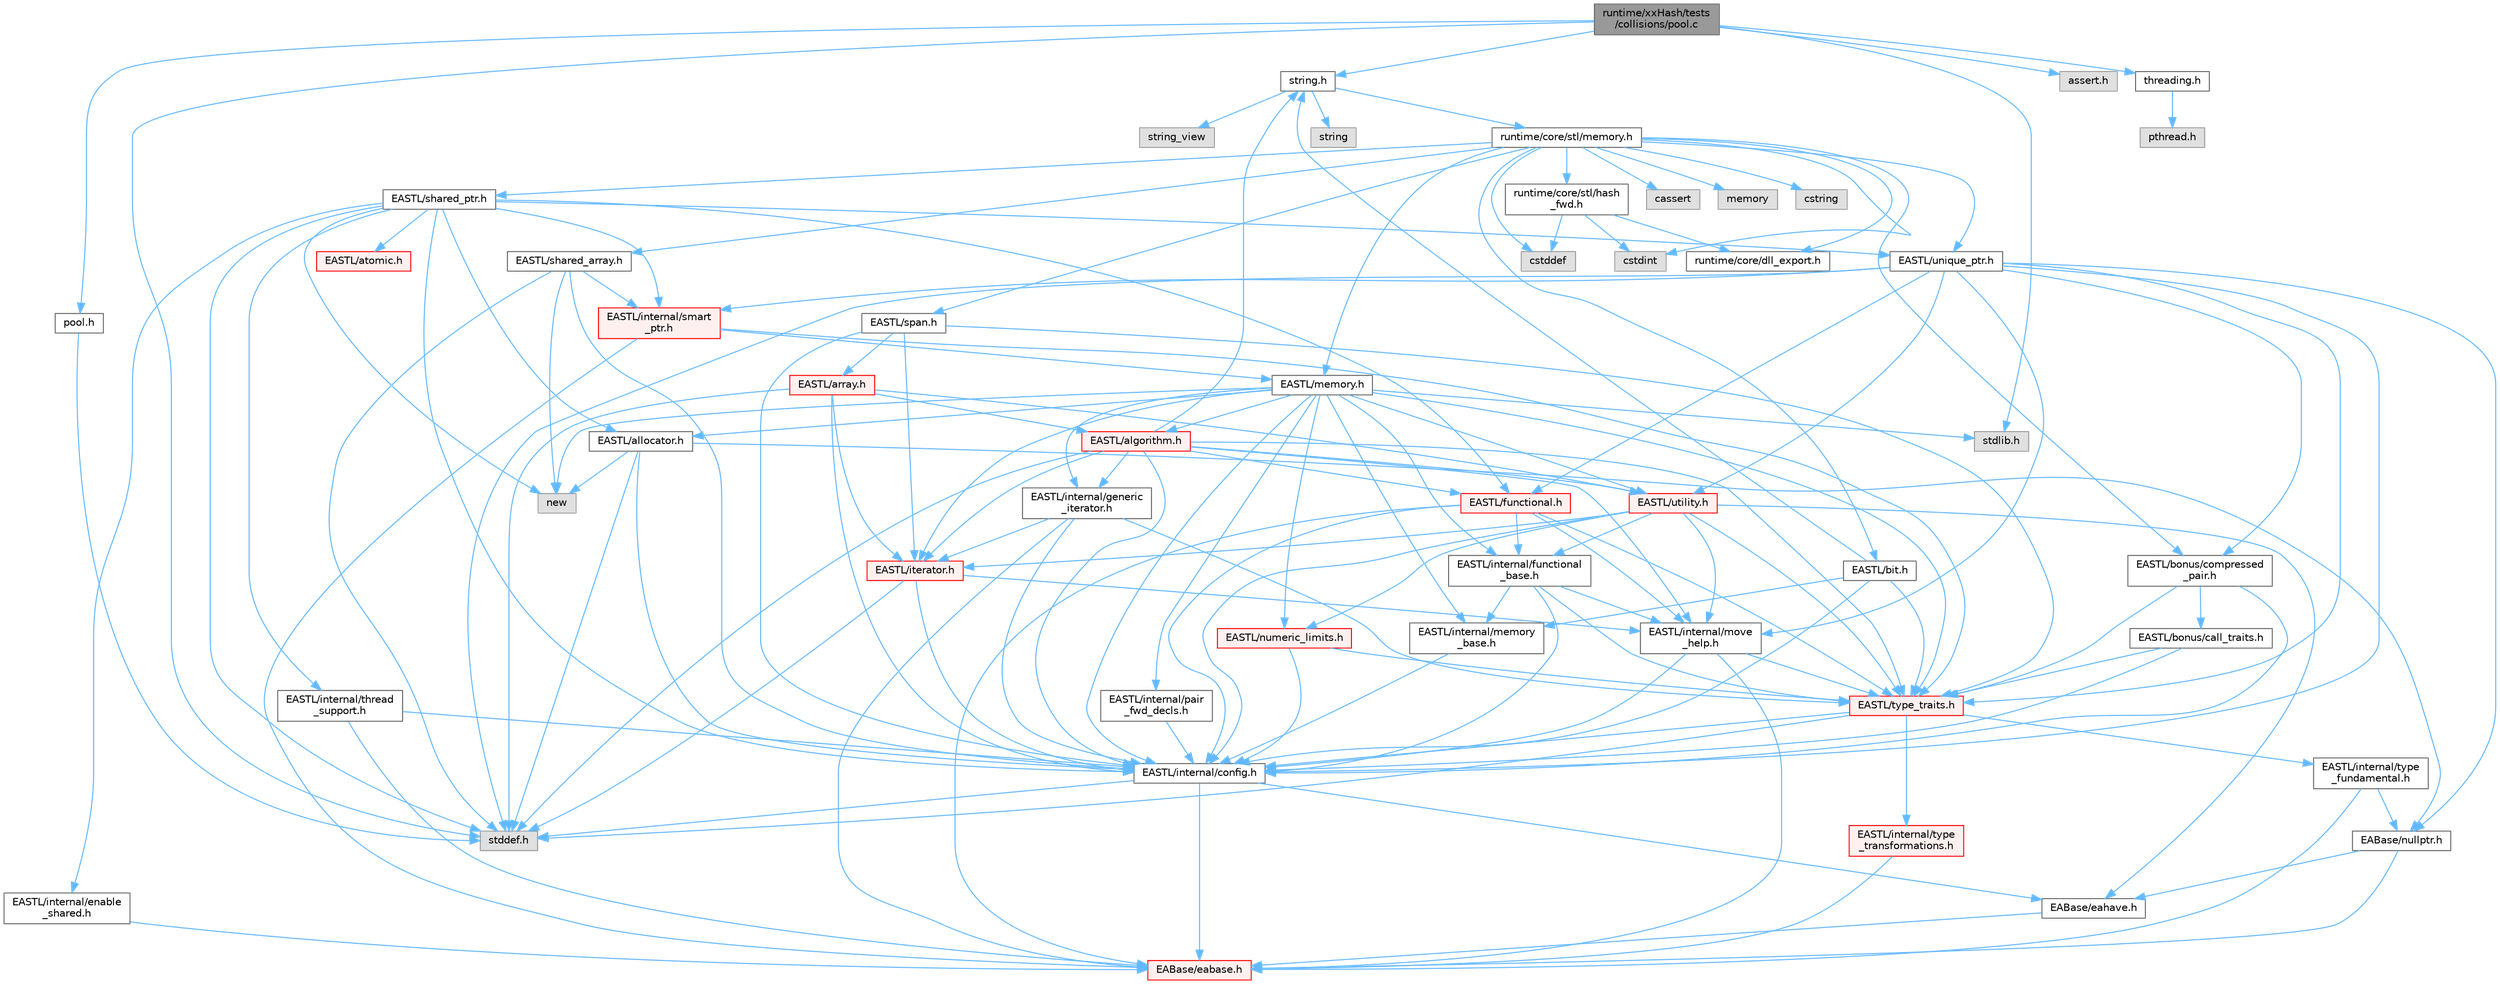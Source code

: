 digraph "runtime/xxHash/tests/collisions/pool.c"
{
 // LATEX_PDF_SIZE
  bgcolor="transparent";
  edge [fontname=Helvetica,fontsize=10,labelfontname=Helvetica,labelfontsize=10];
  node [fontname=Helvetica,fontsize=10,shape=box,height=0.2,width=0.4];
  Node1 [id="Node000001",label="runtime/xxHash/tests\l/collisions/pool.c",height=0.2,width=0.4,color="gray40", fillcolor="grey60", style="filled", fontcolor="black",tooltip=" "];
  Node1 -> Node2 [id="edge1_Node000001_Node000002",color="steelblue1",style="solid",tooltip=" "];
  Node2 [id="Node000002",label="stddef.h",height=0.2,width=0.4,color="grey60", fillcolor="#E0E0E0", style="filled",tooltip=" "];
  Node1 -> Node3 [id="edge2_Node000001_Node000003",color="steelblue1",style="solid",tooltip=" "];
  Node3 [id="Node000003",label="stdlib.h",height=0.2,width=0.4,color="grey60", fillcolor="#E0E0E0", style="filled",tooltip=" "];
  Node1 -> Node4 [id="edge3_Node000001_Node000004",color="steelblue1",style="solid",tooltip=" "];
  Node4 [id="Node000004",label="string.h",height=0.2,width=0.4,color="grey40", fillcolor="white", style="filled",URL="$string_8h.html",tooltip=" "];
  Node4 -> Node5 [id="edge4_Node000004_Node000005",color="steelblue1",style="solid",tooltip=" "];
  Node5 [id="Node000005",label="string",height=0.2,width=0.4,color="grey60", fillcolor="#E0E0E0", style="filled",tooltip=" "];
  Node4 -> Node6 [id="edge5_Node000004_Node000006",color="steelblue1",style="solid",tooltip=" "];
  Node6 [id="Node000006",label="string_view",height=0.2,width=0.4,color="grey60", fillcolor="#E0E0E0", style="filled",tooltip=" "];
  Node4 -> Node7 [id="edge6_Node000004_Node000007",color="steelblue1",style="solid",tooltip=" "];
  Node7 [id="Node000007",label="runtime/core/stl/memory.h",height=0.2,width=0.4,color="grey40", fillcolor="white", style="filled",URL="$core_2stl_2memory_8h.html",tooltip=" "];
  Node7 -> Node8 [id="edge7_Node000007_Node000008",color="steelblue1",style="solid",tooltip=" "];
  Node8 [id="Node000008",label="cstddef",height=0.2,width=0.4,color="grey60", fillcolor="#E0E0E0", style="filled",tooltip=" "];
  Node7 -> Node9 [id="edge8_Node000007_Node000009",color="steelblue1",style="solid",tooltip=" "];
  Node9 [id="Node000009",label="cstdint",height=0.2,width=0.4,color="grey60", fillcolor="#E0E0E0", style="filled",tooltip=" "];
  Node7 -> Node10 [id="edge9_Node000007_Node000010",color="steelblue1",style="solid",tooltip=" "];
  Node10 [id="Node000010",label="cassert",height=0.2,width=0.4,color="grey60", fillcolor="#E0E0E0", style="filled",tooltip=" "];
  Node7 -> Node11 [id="edge10_Node000007_Node000011",color="steelblue1",style="solid",tooltip=" "];
  Node11 [id="Node000011",label="memory",height=0.2,width=0.4,color="grey60", fillcolor="#E0E0E0", style="filled",tooltip=" "];
  Node7 -> Node12 [id="edge11_Node000007_Node000012",color="steelblue1",style="solid",tooltip=" "];
  Node12 [id="Node000012",label="cstring",height=0.2,width=0.4,color="grey60", fillcolor="#E0E0E0", style="filled",tooltip=" "];
  Node7 -> Node13 [id="edge12_Node000007_Node000013",color="steelblue1",style="solid",tooltip=" "];
  Node13 [id="Node000013",label="EASTL/bit.h",height=0.2,width=0.4,color="grey40", fillcolor="white", style="filled",URL="$bit_8h.html",tooltip=" "];
  Node13 -> Node14 [id="edge13_Node000013_Node000014",color="steelblue1",style="solid",tooltip=" "];
  Node14 [id="Node000014",label="EASTL/internal/config.h",height=0.2,width=0.4,color="grey40", fillcolor="white", style="filled",URL="$config_8h.html",tooltip=" "];
  Node14 -> Node15 [id="edge14_Node000014_Node000015",color="steelblue1",style="solid",tooltip=" "];
  Node15 [id="Node000015",label="EABase/eabase.h",height=0.2,width=0.4,color="red", fillcolor="#FFF0F0", style="filled",URL="$eabase_8h.html",tooltip=" "];
  Node14 -> Node21 [id="edge15_Node000014_Node000021",color="steelblue1",style="solid",tooltip=" "];
  Node21 [id="Node000021",label="EABase/eahave.h",height=0.2,width=0.4,color="grey40", fillcolor="white", style="filled",URL="$eahave_8h.html",tooltip=" "];
  Node21 -> Node15 [id="edge16_Node000021_Node000015",color="steelblue1",style="solid",tooltip=" "];
  Node14 -> Node2 [id="edge17_Node000014_Node000002",color="steelblue1",style="solid",tooltip=" "];
  Node13 -> Node22 [id="edge18_Node000013_Node000022",color="steelblue1",style="solid",tooltip=" "];
  Node22 [id="Node000022",label="EASTL/internal/memory\l_base.h",height=0.2,width=0.4,color="grey40", fillcolor="white", style="filled",URL="$memory__base_8h.html",tooltip=" "];
  Node22 -> Node14 [id="edge19_Node000022_Node000014",color="steelblue1",style="solid",tooltip=" "];
  Node13 -> Node23 [id="edge20_Node000013_Node000023",color="steelblue1",style="solid",tooltip=" "];
  Node23 [id="Node000023",label="EASTL/type_traits.h",height=0.2,width=0.4,color="red", fillcolor="#FFF0F0", style="filled",URL="$_e_a_s_t_l_2include_2_e_a_s_t_l_2type__traits_8h.html",tooltip=" "];
  Node23 -> Node14 [id="edge21_Node000023_Node000014",color="steelblue1",style="solid",tooltip=" "];
  Node23 -> Node2 [id="edge22_Node000023_Node000002",color="steelblue1",style="solid",tooltip=" "];
  Node23 -> Node24 [id="edge23_Node000023_Node000024",color="steelblue1",style="solid",tooltip=" "];
  Node24 [id="Node000024",label="EASTL/internal/type\l_fundamental.h",height=0.2,width=0.4,color="grey40", fillcolor="white", style="filled",URL="$type__fundamental_8h.html",tooltip=" "];
  Node24 -> Node15 [id="edge24_Node000024_Node000015",color="steelblue1",style="solid",tooltip=" "];
  Node24 -> Node25 [id="edge25_Node000024_Node000025",color="steelblue1",style="solid",tooltip=" "];
  Node25 [id="Node000025",label="EABase/nullptr.h",height=0.2,width=0.4,color="grey40", fillcolor="white", style="filled",URL="$nullptr_8h.html",tooltip=" "];
  Node25 -> Node15 [id="edge26_Node000025_Node000015",color="steelblue1",style="solid",tooltip=" "];
  Node25 -> Node21 [id="edge27_Node000025_Node000021",color="steelblue1",style="solid",tooltip=" "];
  Node23 -> Node26 [id="edge28_Node000023_Node000026",color="steelblue1",style="solid",tooltip=" "];
  Node26 [id="Node000026",label="EASTL/internal/type\l_transformations.h",height=0.2,width=0.4,color="red", fillcolor="#FFF0F0", style="filled",URL="$type__transformations_8h.html",tooltip=" "];
  Node26 -> Node15 [id="edge29_Node000026_Node000015",color="steelblue1",style="solid",tooltip=" "];
  Node13 -> Node4 [id="edge30_Node000013_Node000004",color="steelblue1",style="solid",tooltip=" "];
  Node7 -> Node33 [id="edge31_Node000007_Node000033",color="steelblue1",style="solid",tooltip=" "];
  Node33 [id="Node000033",label="EASTL/memory.h",height=0.2,width=0.4,color="grey40", fillcolor="white", style="filled",URL="$_e_a_s_t_l_2include_2_e_a_s_t_l_2memory_8h.html",tooltip=" "];
  Node33 -> Node14 [id="edge32_Node000033_Node000014",color="steelblue1",style="solid",tooltip=" "];
  Node33 -> Node22 [id="edge33_Node000033_Node000022",color="steelblue1",style="solid",tooltip=" "];
  Node33 -> Node34 [id="edge34_Node000033_Node000034",color="steelblue1",style="solid",tooltip=" "];
  Node34 [id="Node000034",label="EASTL/internal/generic\l_iterator.h",height=0.2,width=0.4,color="grey40", fillcolor="white", style="filled",URL="$generic__iterator_8h.html",tooltip=" "];
  Node34 -> Node15 [id="edge35_Node000034_Node000015",color="steelblue1",style="solid",tooltip=" "];
  Node34 -> Node14 [id="edge36_Node000034_Node000014",color="steelblue1",style="solid",tooltip=" "];
  Node34 -> Node35 [id="edge37_Node000034_Node000035",color="steelblue1",style="solid",tooltip=" "];
  Node35 [id="Node000035",label="EASTL/iterator.h",height=0.2,width=0.4,color="red", fillcolor="#FFF0F0", style="filled",URL="$_e_a_s_t_l_2include_2_e_a_s_t_l_2iterator_8h.html",tooltip=" "];
  Node35 -> Node14 [id="edge38_Node000035_Node000014",color="steelblue1",style="solid",tooltip=" "];
  Node35 -> Node36 [id="edge39_Node000035_Node000036",color="steelblue1",style="solid",tooltip=" "];
  Node36 [id="Node000036",label="EASTL/internal/move\l_help.h",height=0.2,width=0.4,color="grey40", fillcolor="white", style="filled",URL="$move__help_8h.html",tooltip=" "];
  Node36 -> Node15 [id="edge40_Node000036_Node000015",color="steelblue1",style="solid",tooltip=" "];
  Node36 -> Node14 [id="edge41_Node000036_Node000014",color="steelblue1",style="solid",tooltip=" "];
  Node36 -> Node23 [id="edge42_Node000036_Node000023",color="steelblue1",style="solid",tooltip=" "];
  Node35 -> Node2 [id="edge43_Node000035_Node000002",color="steelblue1",style="solid",tooltip=" "];
  Node34 -> Node23 [id="edge44_Node000034_Node000023",color="steelblue1",style="solid",tooltip=" "];
  Node33 -> Node38 [id="edge45_Node000033_Node000038",color="steelblue1",style="solid",tooltip=" "];
  Node38 [id="Node000038",label="EASTL/internal/pair\l_fwd_decls.h",height=0.2,width=0.4,color="grey40", fillcolor="white", style="filled",URL="$pair__fwd__decls_8h.html",tooltip=" "];
  Node38 -> Node14 [id="edge46_Node000038_Node000014",color="steelblue1",style="solid",tooltip=" "];
  Node33 -> Node39 [id="edge47_Node000033_Node000039",color="steelblue1",style="solid",tooltip=" "];
  Node39 [id="Node000039",label="EASTL/internal/functional\l_base.h",height=0.2,width=0.4,color="grey40", fillcolor="white", style="filled",URL="$functional__base_8h.html",tooltip=" "];
  Node39 -> Node14 [id="edge48_Node000039_Node000014",color="steelblue1",style="solid",tooltip=" "];
  Node39 -> Node22 [id="edge49_Node000039_Node000022",color="steelblue1",style="solid",tooltip=" "];
  Node39 -> Node36 [id="edge50_Node000039_Node000036",color="steelblue1",style="solid",tooltip=" "];
  Node39 -> Node23 [id="edge51_Node000039_Node000023",color="steelblue1",style="solid",tooltip=" "];
  Node33 -> Node40 [id="edge52_Node000033_Node000040",color="steelblue1",style="solid",tooltip=" "];
  Node40 [id="Node000040",label="EASTL/algorithm.h",height=0.2,width=0.4,color="red", fillcolor="#FFF0F0", style="filled",URL="$_e_a_s_t_l_2include_2_e_a_s_t_l_2algorithm_8h.html",tooltip=" "];
  Node40 -> Node14 [id="edge53_Node000040_Node000014",color="steelblue1",style="solid",tooltip=" "];
  Node40 -> Node23 [id="edge54_Node000040_Node000023",color="steelblue1",style="solid",tooltip=" "];
  Node40 -> Node36 [id="edge55_Node000040_Node000036",color="steelblue1",style="solid",tooltip=" "];
  Node40 -> Node35 [id="edge56_Node000040_Node000035",color="steelblue1",style="solid",tooltip=" "];
  Node40 -> Node43 [id="edge57_Node000040_Node000043",color="steelblue1",style="solid",tooltip=" "];
  Node43 [id="Node000043",label="EASTL/functional.h",height=0.2,width=0.4,color="red", fillcolor="#FFF0F0", style="filled",URL="$_e_a_s_t_l_2include_2_e_a_s_t_l_2functional_8h.html",tooltip=" "];
  Node43 -> Node15 [id="edge58_Node000043_Node000015",color="steelblue1",style="solid",tooltip=" "];
  Node43 -> Node14 [id="edge59_Node000043_Node000014",color="steelblue1",style="solid",tooltip=" "];
  Node43 -> Node36 [id="edge60_Node000043_Node000036",color="steelblue1",style="solid",tooltip=" "];
  Node43 -> Node23 [id="edge61_Node000043_Node000023",color="steelblue1",style="solid",tooltip=" "];
  Node43 -> Node39 [id="edge62_Node000043_Node000039",color="steelblue1",style="solid",tooltip=" "];
  Node40 -> Node50 [id="edge63_Node000040_Node000050",color="steelblue1",style="solid",tooltip=" "];
  Node50 [id="Node000050",label="EASTL/utility.h",height=0.2,width=0.4,color="red", fillcolor="#FFF0F0", style="filled",URL="$_e_a_s_t_l_2include_2_e_a_s_t_l_2utility_8h.html",tooltip=" "];
  Node50 -> Node14 [id="edge64_Node000050_Node000014",color="steelblue1",style="solid",tooltip=" "];
  Node50 -> Node23 [id="edge65_Node000050_Node000023",color="steelblue1",style="solid",tooltip=" "];
  Node50 -> Node35 [id="edge66_Node000050_Node000035",color="steelblue1",style="solid",tooltip=" "];
  Node50 -> Node51 [id="edge67_Node000050_Node000051",color="steelblue1",style="solid",tooltip=" "];
  Node51 [id="Node000051",label="EASTL/numeric_limits.h",height=0.2,width=0.4,color="red", fillcolor="#FFF0F0", style="filled",URL="$numeric__limits_8h.html",tooltip=" "];
  Node51 -> Node14 [id="edge68_Node000051_Node000014",color="steelblue1",style="solid",tooltip=" "];
  Node51 -> Node23 [id="edge69_Node000051_Node000023",color="steelblue1",style="solid",tooltip=" "];
  Node50 -> Node39 [id="edge70_Node000050_Node000039",color="steelblue1",style="solid",tooltip=" "];
  Node50 -> Node36 [id="edge71_Node000050_Node000036",color="steelblue1",style="solid",tooltip=" "];
  Node50 -> Node21 [id="edge72_Node000050_Node000021",color="steelblue1",style="solid",tooltip=" "];
  Node40 -> Node34 [id="edge73_Node000040_Node000034",color="steelblue1",style="solid",tooltip=" "];
  Node40 -> Node2 [id="edge74_Node000040_Node000002",color="steelblue1",style="solid",tooltip=" "];
  Node40 -> Node4 [id="edge75_Node000040_Node000004",color="steelblue1",style="solid",tooltip=" "];
  Node33 -> Node23 [id="edge76_Node000033_Node000023",color="steelblue1",style="solid",tooltip=" "];
  Node33 -> Node47 [id="edge77_Node000033_Node000047",color="steelblue1",style="solid",tooltip=" "];
  Node47 [id="Node000047",label="EASTL/allocator.h",height=0.2,width=0.4,color="grey40", fillcolor="white", style="filled",URL="$allocator_8h.html",tooltip=" "];
  Node47 -> Node14 [id="edge78_Node000047_Node000014",color="steelblue1",style="solid",tooltip=" "];
  Node47 -> Node25 [id="edge79_Node000047_Node000025",color="steelblue1",style="solid",tooltip=" "];
  Node47 -> Node2 [id="edge80_Node000047_Node000002",color="steelblue1",style="solid",tooltip=" "];
  Node47 -> Node48 [id="edge81_Node000047_Node000048",color="steelblue1",style="solid",tooltip=" "];
  Node48 [id="Node000048",label="new",height=0.2,width=0.4,color="grey60", fillcolor="#E0E0E0", style="filled",tooltip=" "];
  Node33 -> Node35 [id="edge82_Node000033_Node000035",color="steelblue1",style="solid",tooltip=" "];
  Node33 -> Node50 [id="edge83_Node000033_Node000050",color="steelblue1",style="solid",tooltip=" "];
  Node33 -> Node51 [id="edge84_Node000033_Node000051",color="steelblue1",style="solid",tooltip=" "];
  Node33 -> Node3 [id="edge85_Node000033_Node000003",color="steelblue1",style="solid",tooltip=" "];
  Node33 -> Node48 [id="edge86_Node000033_Node000048",color="steelblue1",style="solid",tooltip=" "];
  Node7 -> Node60 [id="edge87_Node000007_Node000060",color="steelblue1",style="solid",tooltip=" "];
  Node60 [id="Node000060",label="EASTL/shared_array.h",height=0.2,width=0.4,color="grey40", fillcolor="white", style="filled",URL="$shared__array_8h.html",tooltip=" "];
  Node60 -> Node14 [id="edge88_Node000060_Node000014",color="steelblue1",style="solid",tooltip=" "];
  Node60 -> Node61 [id="edge89_Node000060_Node000061",color="steelblue1",style="solid",tooltip=" "];
  Node61 [id="Node000061",label="EASTL/internal/smart\l_ptr.h",height=0.2,width=0.4,color="red", fillcolor="#FFF0F0", style="filled",URL="$smart__ptr_8h.html",tooltip=" "];
  Node61 -> Node15 [id="edge90_Node000061_Node000015",color="steelblue1",style="solid",tooltip=" "];
  Node61 -> Node33 [id="edge91_Node000061_Node000033",color="steelblue1",style="solid",tooltip=" "];
  Node61 -> Node23 [id="edge92_Node000061_Node000023",color="steelblue1",style="solid",tooltip=" "];
  Node60 -> Node48 [id="edge93_Node000060_Node000048",color="steelblue1",style="solid",tooltip=" "];
  Node60 -> Node2 [id="edge94_Node000060_Node000002",color="steelblue1",style="solid",tooltip=" "];
  Node7 -> Node63 [id="edge95_Node000007_Node000063",color="steelblue1",style="solid",tooltip=" "];
  Node63 [id="Node000063",label="EASTL/unique_ptr.h",height=0.2,width=0.4,color="grey40", fillcolor="white", style="filled",URL="$unique__ptr_8h.html",tooltip=" "];
  Node63 -> Node25 [id="edge96_Node000063_Node000025",color="steelblue1",style="solid",tooltip=" "];
  Node63 -> Node64 [id="edge97_Node000063_Node000064",color="steelblue1",style="solid",tooltip=" "];
  Node64 [id="Node000064",label="EASTL/bonus/compressed\l_pair.h",height=0.2,width=0.4,color="grey40", fillcolor="white", style="filled",URL="$compressed__pair_8h.html",tooltip=" "];
  Node64 -> Node14 [id="edge98_Node000064_Node000014",color="steelblue1",style="solid",tooltip=" "];
  Node64 -> Node23 [id="edge99_Node000064_Node000023",color="steelblue1",style="solid",tooltip=" "];
  Node64 -> Node65 [id="edge100_Node000064_Node000065",color="steelblue1",style="solid",tooltip=" "];
  Node65 [id="Node000065",label="EASTL/bonus/call_traits.h",height=0.2,width=0.4,color="grey40", fillcolor="white", style="filled",URL="$call__traits_8h.html",tooltip=" "];
  Node65 -> Node14 [id="edge101_Node000065_Node000014",color="steelblue1",style="solid",tooltip=" "];
  Node65 -> Node23 [id="edge102_Node000065_Node000023",color="steelblue1",style="solid",tooltip=" "];
  Node63 -> Node43 [id="edge103_Node000063_Node000043",color="steelblue1",style="solid",tooltip=" "];
  Node63 -> Node14 [id="edge104_Node000063_Node000014",color="steelblue1",style="solid",tooltip=" "];
  Node63 -> Node36 [id="edge105_Node000063_Node000036",color="steelblue1",style="solid",tooltip=" "];
  Node63 -> Node61 [id="edge106_Node000063_Node000061",color="steelblue1",style="solid",tooltip=" "];
  Node63 -> Node23 [id="edge107_Node000063_Node000023",color="steelblue1",style="solid",tooltip=" "];
  Node63 -> Node50 [id="edge108_Node000063_Node000050",color="steelblue1",style="solid",tooltip=" "];
  Node63 -> Node2 [id="edge109_Node000063_Node000002",color="steelblue1",style="solid",tooltip=" "];
  Node7 -> Node66 [id="edge110_Node000007_Node000066",color="steelblue1",style="solid",tooltip=" "];
  Node66 [id="Node000066",label="EASTL/shared_ptr.h",height=0.2,width=0.4,color="grey40", fillcolor="white", style="filled",URL="$shared__ptr_8h.html",tooltip=" "];
  Node66 -> Node14 [id="edge111_Node000066_Node000014",color="steelblue1",style="solid",tooltip=" "];
  Node66 -> Node61 [id="edge112_Node000066_Node000061",color="steelblue1",style="solid",tooltip=" "];
  Node66 -> Node67 [id="edge113_Node000066_Node000067",color="steelblue1",style="solid",tooltip=" "];
  Node67 [id="Node000067",label="EASTL/internal/thread\l_support.h",height=0.2,width=0.4,color="grey40", fillcolor="white", style="filled",URL="$thread__support_8h.html",tooltip=" "];
  Node67 -> Node15 [id="edge114_Node000067_Node000015",color="steelblue1",style="solid",tooltip=" "];
  Node67 -> Node14 [id="edge115_Node000067_Node000014",color="steelblue1",style="solid",tooltip=" "];
  Node66 -> Node63 [id="edge116_Node000066_Node000063",color="steelblue1",style="solid",tooltip=" "];
  Node66 -> Node43 [id="edge117_Node000066_Node000043",color="steelblue1",style="solid",tooltip=" "];
  Node66 -> Node47 [id="edge118_Node000066_Node000047",color="steelblue1",style="solid",tooltip=" "];
  Node66 -> Node68 [id="edge119_Node000066_Node000068",color="steelblue1",style="solid",tooltip=" "];
  Node68 [id="Node000068",label="EASTL/atomic.h",height=0.2,width=0.4,color="red", fillcolor="#FFF0F0", style="filled",URL="$_e_a_s_t_l_2include_2_e_a_s_t_l_2atomic_8h.html",tooltip=" "];
  Node66 -> Node48 [id="edge120_Node000066_Node000048",color="steelblue1",style="solid",tooltip=" "];
  Node66 -> Node2 [id="edge121_Node000066_Node000002",color="steelblue1",style="solid",tooltip=" "];
  Node66 -> Node145 [id="edge122_Node000066_Node000145",color="steelblue1",style="solid",tooltip=" "];
  Node145 [id="Node000145",label="EASTL/internal/enable\l_shared.h",height=0.2,width=0.4,color="grey40", fillcolor="white", style="filled",URL="$enable__shared_8h.html",tooltip=" "];
  Node145 -> Node15 [id="edge123_Node000145_Node000015",color="steelblue1",style="solid",tooltip=" "];
  Node7 -> Node146 [id="edge124_Node000007_Node000146",color="steelblue1",style="solid",tooltip=" "];
  Node146 [id="Node000146",label="EASTL/span.h",height=0.2,width=0.4,color="grey40", fillcolor="white", style="filled",URL="$span_8h.html",tooltip=" "];
  Node146 -> Node14 [id="edge125_Node000146_Node000014",color="steelblue1",style="solid",tooltip=" "];
  Node146 -> Node23 [id="edge126_Node000146_Node000023",color="steelblue1",style="solid",tooltip=" "];
  Node146 -> Node35 [id="edge127_Node000146_Node000035",color="steelblue1",style="solid",tooltip=" "];
  Node146 -> Node147 [id="edge128_Node000146_Node000147",color="steelblue1",style="solid",tooltip=" "];
  Node147 [id="Node000147",label="EASTL/array.h",height=0.2,width=0.4,color="red", fillcolor="#FFF0F0", style="filled",URL="$array_8h.html",tooltip=" "];
  Node147 -> Node14 [id="edge129_Node000147_Node000014",color="steelblue1",style="solid",tooltip=" "];
  Node147 -> Node35 [id="edge130_Node000147_Node000035",color="steelblue1",style="solid",tooltip=" "];
  Node147 -> Node40 [id="edge131_Node000147_Node000040",color="steelblue1",style="solid",tooltip=" "];
  Node147 -> Node50 [id="edge132_Node000147_Node000050",color="steelblue1",style="solid",tooltip=" "];
  Node147 -> Node2 [id="edge133_Node000147_Node000002",color="steelblue1",style="solid",tooltip=" "];
  Node7 -> Node64 [id="edge134_Node000007_Node000064",color="steelblue1",style="solid",tooltip=" "];
  Node7 -> Node149 [id="edge135_Node000007_Node000149",color="steelblue1",style="solid",tooltip=" "];
  Node149 [id="Node000149",label="runtime/core/dll_export.h",height=0.2,width=0.4,color="grey40", fillcolor="white", style="filled",URL="$dll__export_8h.html",tooltip=" "];
  Node7 -> Node150 [id="edge136_Node000007_Node000150",color="steelblue1",style="solid",tooltip=" "];
  Node150 [id="Node000150",label="runtime/core/stl/hash\l_fwd.h",height=0.2,width=0.4,color="grey40", fillcolor="white", style="filled",URL="$hash__fwd_8h.html",tooltip=" "];
  Node150 -> Node8 [id="edge137_Node000150_Node000008",color="steelblue1",style="solid",tooltip=" "];
  Node150 -> Node9 [id="edge138_Node000150_Node000009",color="steelblue1",style="solid",tooltip=" "];
  Node150 -> Node149 [id="edge139_Node000150_Node000149",color="steelblue1",style="solid",tooltip=" "];
  Node1 -> Node151 [id="edge140_Node000001_Node000151",color="steelblue1",style="solid",tooltip=" "];
  Node151 [id="Node000151",label="assert.h",height=0.2,width=0.4,color="grey60", fillcolor="#E0E0E0", style="filled",tooltip=" "];
  Node1 -> Node152 [id="edge141_Node000001_Node000152",color="steelblue1",style="solid",tooltip=" "];
  Node152 [id="Node000152",label="pool.h",height=0.2,width=0.4,color="grey40", fillcolor="white", style="filled",URL="$xx_hash_2tests_2collisions_2pool_8h.html",tooltip=" "];
  Node152 -> Node2 [id="edge142_Node000152_Node000002",color="steelblue1",style="solid",tooltip=" "];
  Node1 -> Node153 [id="edge143_Node000001_Node000153",color="steelblue1",style="solid",tooltip=" "];
  Node153 [id="Node000153",label="threading.h",height=0.2,width=0.4,color="grey40", fillcolor="white", style="filled",URL="$threading_8h.html",tooltip=" "];
  Node153 -> Node154 [id="edge144_Node000153_Node000154",color="steelblue1",style="solid",tooltip=" "];
  Node154 [id="Node000154",label="pthread.h",height=0.2,width=0.4,color="grey60", fillcolor="#E0E0E0", style="filled",tooltip=" "];
}
